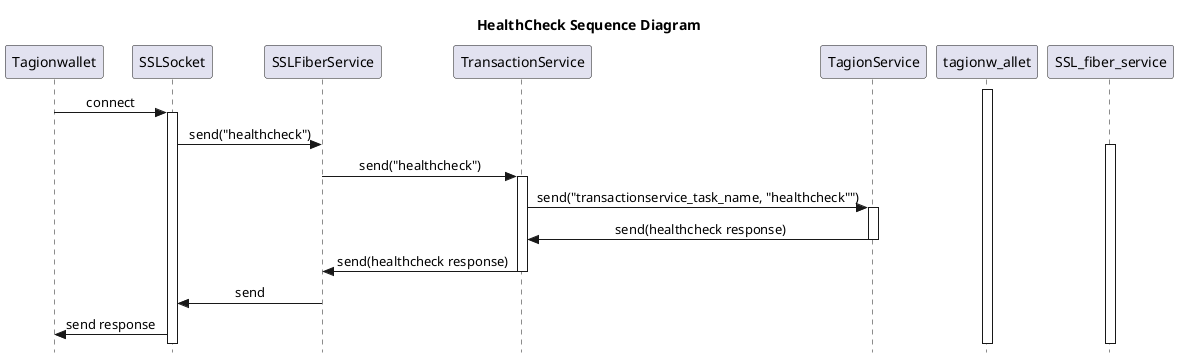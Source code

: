 @startuml HealthCheck Sequence

skinparam Style strictuml
skinparam SequenceMessageAlign center
hide empty description
title HealthCheck Sequence Diagram

participant Tagionwallet as tagion_wallet
participant SSLSocket as ssl_socket
participant SSLFiberService as ssl_fiber_service
participant TransactionService as trans_service
participant TagionService as tagion_service

activate tagionw_allet
tagion_wallet -> ssl_socket : connect
activate ssl_socket
ssl_socket -> ssl_fiber_service : send("healthcheck")
activate SSL_fiber_service
ssl_fiber_service -> trans_service : send("healthcheck")
activate trans_service
trans_service -> tagion_service: send("transactionservice_task_name, "healthcheck"")
activate tagion_service
tagion_service -> trans_service: send(healthcheck response)
deactivate tagion_service
trans_service -> ssl_fiber_service: send(healthcheck response)
deactivate trans_service
ssl_fiber_service -> ssl_socket: send
deactivate ssl_fiber_service
ssl_socket -> tagion_wallet: send response
deactivate tagion_wallet
